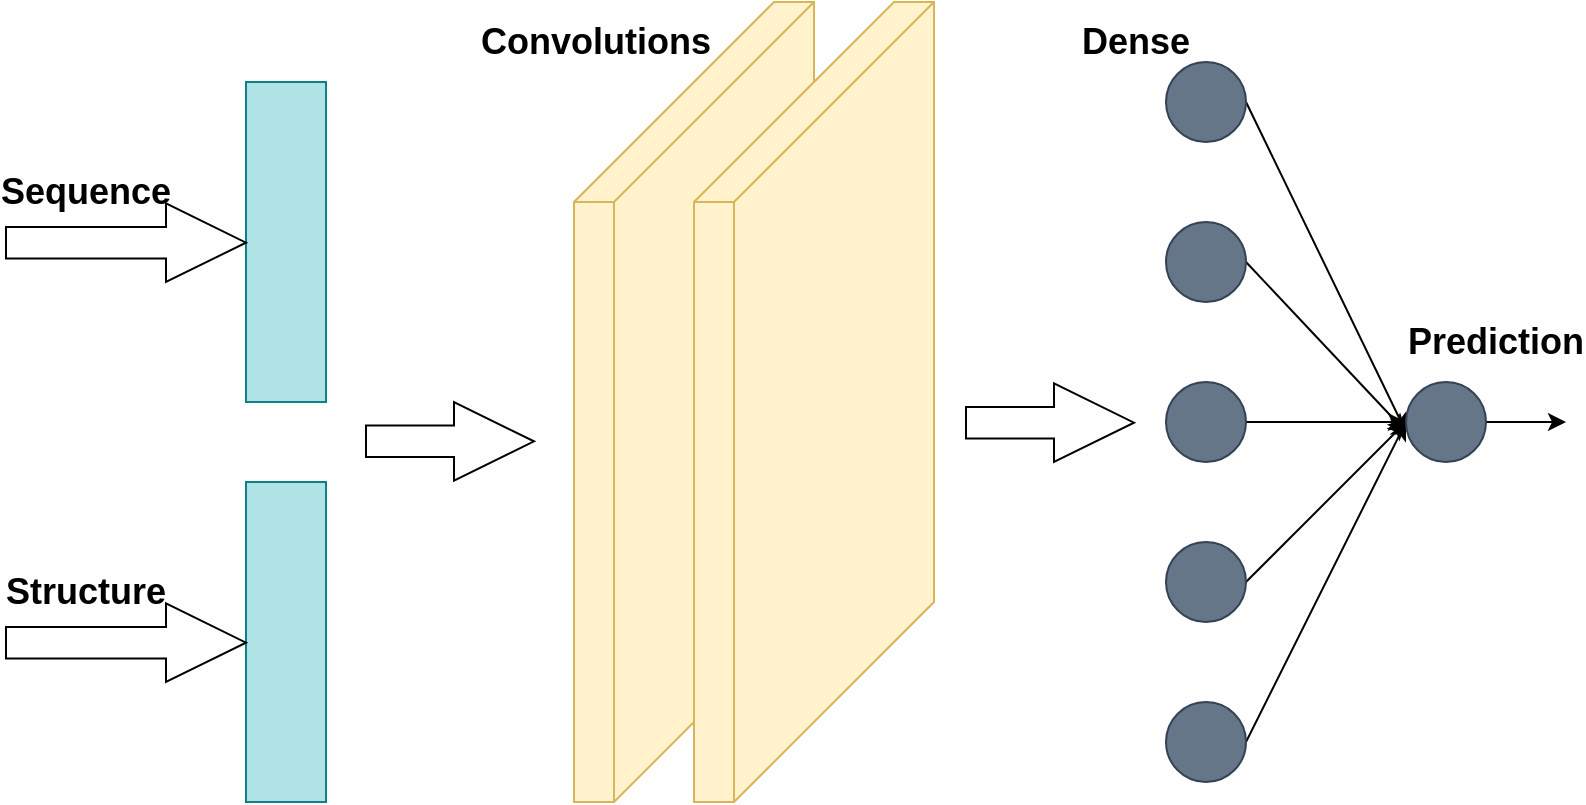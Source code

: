 <mxfile version="15.4.3" type="github">
  <diagram id="ypimK-5_OcxXCi8E9POo" name="Page-1">
    <mxGraphModel dx="1021" dy="547" grid="1" gridSize="10" guides="1" tooltips="1" connect="1" arrows="1" fold="1" page="1" pageScale="1" pageWidth="827" pageHeight="1169" math="0" shadow="0">
      <root>
        <mxCell id="0" />
        <mxCell id="1" parent="0" />
        <mxCell id="td7fTYbP-BQIfyJZpGvQ-14" value="" style="rounded=0;whiteSpace=wrap;html=1;fillColor=#b0e3e6;strokeColor=#0e8088;" vertex="1" parent="1">
          <mxGeometry x="160" y="80" width="40" height="160" as="geometry" />
        </mxCell>
        <mxCell id="td7fTYbP-BQIfyJZpGvQ-15" value="" style="rounded=0;whiteSpace=wrap;html=1;fillColor=#b0e3e6;strokeColor=#0e8088;" vertex="1" parent="1">
          <mxGeometry x="160" y="280" width="40" height="160" as="geometry" />
        </mxCell>
        <mxCell id="td7fTYbP-BQIfyJZpGvQ-17" value="" style="html=1;shadow=0;dashed=0;align=center;verticalAlign=middle;shape=mxgraph.arrows2.arrow;dy=0.6;dx=40;notch=0;" vertex="1" parent="1">
          <mxGeometry x="40" y="340.63" width="120" height="39.37" as="geometry" />
        </mxCell>
        <mxCell id="td7fTYbP-BQIfyJZpGvQ-42" style="edgeStyle=none;rounded=0;orthogonalLoop=1;jettySize=auto;html=1;exitX=1;exitY=0.5;exitDx=0;exitDy=0;" edge="1" parent="1" source="td7fTYbP-BQIfyJZpGvQ-18">
          <mxGeometry relative="1" as="geometry">
            <mxPoint x="740" y="255" as="targetPoint" />
          </mxGeometry>
        </mxCell>
        <mxCell id="td7fTYbP-BQIfyJZpGvQ-18" value="" style="ellipse;whiteSpace=wrap;html=1;aspect=fixed;fillColor=#647687;strokeColor=#314354;fontColor=#ffffff;" vertex="1" parent="1">
          <mxGeometry x="620" y="70" width="40" height="40" as="geometry" />
        </mxCell>
        <mxCell id="td7fTYbP-BQIfyJZpGvQ-49" style="edgeStyle=none;rounded=0;orthogonalLoop=1;jettySize=auto;html=1;exitX=1;exitY=0.5;exitDx=0;exitDy=0;" edge="1" parent="1" source="td7fTYbP-BQIfyJZpGvQ-20">
          <mxGeometry relative="1" as="geometry">
            <mxPoint x="740" y="255" as="targetPoint" />
          </mxGeometry>
        </mxCell>
        <mxCell id="td7fTYbP-BQIfyJZpGvQ-20" value="" style="ellipse;whiteSpace=wrap;html=1;aspect=fixed;fillColor=#647687;strokeColor=#314354;fontColor=#ffffff;" vertex="1" parent="1">
          <mxGeometry x="620" y="150" width="40" height="40" as="geometry" />
        </mxCell>
        <mxCell id="td7fTYbP-BQIfyJZpGvQ-32" style="edgeStyle=orthogonalEdgeStyle;rounded=0;orthogonalLoop=1;jettySize=auto;html=1;exitX=1;exitY=0.5;exitDx=0;exitDy=0;entryX=0;entryY=0.5;entryDx=0;entryDy=0;" edge="1" parent="1" source="td7fTYbP-BQIfyJZpGvQ-21" target="td7fTYbP-BQIfyJZpGvQ-27">
          <mxGeometry relative="1" as="geometry" />
        </mxCell>
        <mxCell id="td7fTYbP-BQIfyJZpGvQ-21" value="" style="ellipse;whiteSpace=wrap;html=1;aspect=fixed;fillColor=#647687;strokeColor=#314354;fontColor=#ffffff;" vertex="1" parent="1">
          <mxGeometry x="620" y="230" width="40" height="40" as="geometry" />
        </mxCell>
        <mxCell id="td7fTYbP-BQIfyJZpGvQ-44" style="edgeStyle=none;rounded=0;orthogonalLoop=1;jettySize=auto;html=1;exitX=1;exitY=0.5;exitDx=0;exitDy=0;entryX=0;entryY=0.5;entryDx=0;entryDy=0;" edge="1" parent="1" source="td7fTYbP-BQIfyJZpGvQ-22" target="td7fTYbP-BQIfyJZpGvQ-27">
          <mxGeometry relative="1" as="geometry" />
        </mxCell>
        <mxCell id="td7fTYbP-BQIfyJZpGvQ-22" value="" style="ellipse;whiteSpace=wrap;html=1;aspect=fixed;fillColor=#647687;strokeColor=#314354;fontColor=#ffffff;" vertex="1" parent="1">
          <mxGeometry x="620" y="310" width="40" height="40" as="geometry" />
        </mxCell>
        <mxCell id="td7fTYbP-BQIfyJZpGvQ-39" style="edgeStyle=none;rounded=0;orthogonalLoop=1;jettySize=auto;html=1;exitX=1;exitY=0.5;exitDx=0;exitDy=0;entryX=0;entryY=0.5;entryDx=0;entryDy=0;" edge="1" parent="1" source="td7fTYbP-BQIfyJZpGvQ-23" target="td7fTYbP-BQIfyJZpGvQ-27">
          <mxGeometry relative="1" as="geometry" />
        </mxCell>
        <mxCell id="td7fTYbP-BQIfyJZpGvQ-23" value="" style="ellipse;whiteSpace=wrap;html=1;aspect=fixed;fillColor=#647687;strokeColor=#314354;fontColor=#ffffff;" vertex="1" parent="1">
          <mxGeometry x="620" y="390" width="40" height="40" as="geometry" />
        </mxCell>
        <mxCell id="td7fTYbP-BQIfyJZpGvQ-50" style="edgeStyle=none;rounded=0;orthogonalLoop=1;jettySize=auto;html=1;exitX=1;exitY=0.5;exitDx=0;exitDy=0;" edge="1" parent="1" source="td7fTYbP-BQIfyJZpGvQ-27">
          <mxGeometry relative="1" as="geometry">
            <mxPoint x="820" y="250" as="targetPoint" />
          </mxGeometry>
        </mxCell>
        <mxCell id="td7fTYbP-BQIfyJZpGvQ-27" value="" style="ellipse;whiteSpace=wrap;html=1;aspect=fixed;fillColor=#647687;strokeColor=#314354;fontColor=#ffffff;" vertex="1" parent="1">
          <mxGeometry x="740" y="230" width="40" height="40" as="geometry" />
        </mxCell>
        <mxCell id="td7fTYbP-BQIfyJZpGvQ-51" value="" style="verticalAlign=top;align=left;spacingTop=8;spacingLeft=2;spacingRight=12;shape=cube;size=100;direction=south;fontStyle=4;html=1;fillColor=#fff2cc;strokeColor=#d6b656;" vertex="1" parent="1">
          <mxGeometry x="324" y="40" width="120" height="400" as="geometry" />
        </mxCell>
        <mxCell id="td7fTYbP-BQIfyJZpGvQ-54" value="" style="verticalAlign=top;align=left;spacingTop=8;spacingLeft=2;spacingRight=12;shape=cube;size=100;direction=south;fontStyle=4;html=1;fillColor=#fff2cc;strokeColor=#d6b656;" vertex="1" parent="1">
          <mxGeometry x="384" y="40" width="120" height="400" as="geometry" />
        </mxCell>
        <mxCell id="td7fTYbP-BQIfyJZpGvQ-57" value="" style="html=1;shadow=0;dashed=0;align=center;verticalAlign=middle;shape=mxgraph.arrows2.arrow;dy=0.6;dx=40;notch=0;" vertex="1" parent="1">
          <mxGeometry x="220" y="240" width="84" height="39.37" as="geometry" />
        </mxCell>
        <mxCell id="td7fTYbP-BQIfyJZpGvQ-58" value="" style="html=1;shadow=0;dashed=0;align=center;verticalAlign=middle;shape=mxgraph.arrows2.arrow;dy=0.6;dx=40;notch=0;" vertex="1" parent="1">
          <mxGeometry x="40" y="140.63" width="120" height="39.37" as="geometry" />
        </mxCell>
        <mxCell id="td7fTYbP-BQIfyJZpGvQ-63" value="&lt;font style=&quot;font-size: 18px&quot;&gt;&lt;b&gt;Sequence&lt;/b&gt;&lt;/font&gt;" style="text;html=1;strokeColor=none;fillColor=none;align=center;verticalAlign=middle;whiteSpace=wrap;rounded=0;" vertex="1" parent="1">
          <mxGeometry x="50" y="120" width="60" height="30" as="geometry" />
        </mxCell>
        <mxCell id="td7fTYbP-BQIfyJZpGvQ-64" value="&lt;font style=&quot;font-size: 18px&quot;&gt;&lt;b&gt;Structure&lt;/b&gt;&lt;/font&gt;" style="text;html=1;strokeColor=none;fillColor=none;align=center;verticalAlign=middle;whiteSpace=wrap;rounded=0;" vertex="1" parent="1">
          <mxGeometry x="50" y="320" width="60" height="30" as="geometry" />
        </mxCell>
        <mxCell id="td7fTYbP-BQIfyJZpGvQ-66" value="&lt;font style=&quot;font-size: 18px&quot;&gt;&lt;b&gt;Dense&lt;/b&gt;&lt;/font&gt;" style="text;html=1;strokeColor=none;fillColor=none;align=center;verticalAlign=middle;whiteSpace=wrap;rounded=0;fontSize=18;" vertex="1" parent="1">
          <mxGeometry x="580" y="50" width="50" height="20" as="geometry" />
        </mxCell>
        <mxCell id="td7fTYbP-BQIfyJZpGvQ-68" value="" style="html=1;shadow=0;dashed=0;align=center;verticalAlign=middle;shape=mxgraph.arrows2.arrow;dy=0.6;dx=40;notch=0;" vertex="1" parent="1">
          <mxGeometry x="520" y="230.63" width="84" height="39.37" as="geometry" />
        </mxCell>
        <mxCell id="td7fTYbP-BQIfyJZpGvQ-69" value="&lt;font style=&quot;font-size: 18px&quot;&gt;&lt;b&gt;Convolutions&lt;/b&gt;&lt;/font&gt;" style="text;html=1;strokeColor=none;fillColor=none;align=center;verticalAlign=middle;whiteSpace=wrap;rounded=0;fontSize=18;" vertex="1" parent="1">
          <mxGeometry x="310" y="50" width="50" height="20" as="geometry" />
        </mxCell>
        <mxCell id="td7fTYbP-BQIfyJZpGvQ-70" value="&lt;font style=&quot;font-size: 18px&quot;&gt;&lt;b&gt;Prediction&lt;/b&gt;&lt;/font&gt;" style="text;html=1;strokeColor=none;fillColor=none;align=center;verticalAlign=middle;whiteSpace=wrap;rounded=0;fontSize=18;" vertex="1" parent="1">
          <mxGeometry x="760" y="200" width="50" height="20" as="geometry" />
        </mxCell>
      </root>
    </mxGraphModel>
  </diagram>
</mxfile>

